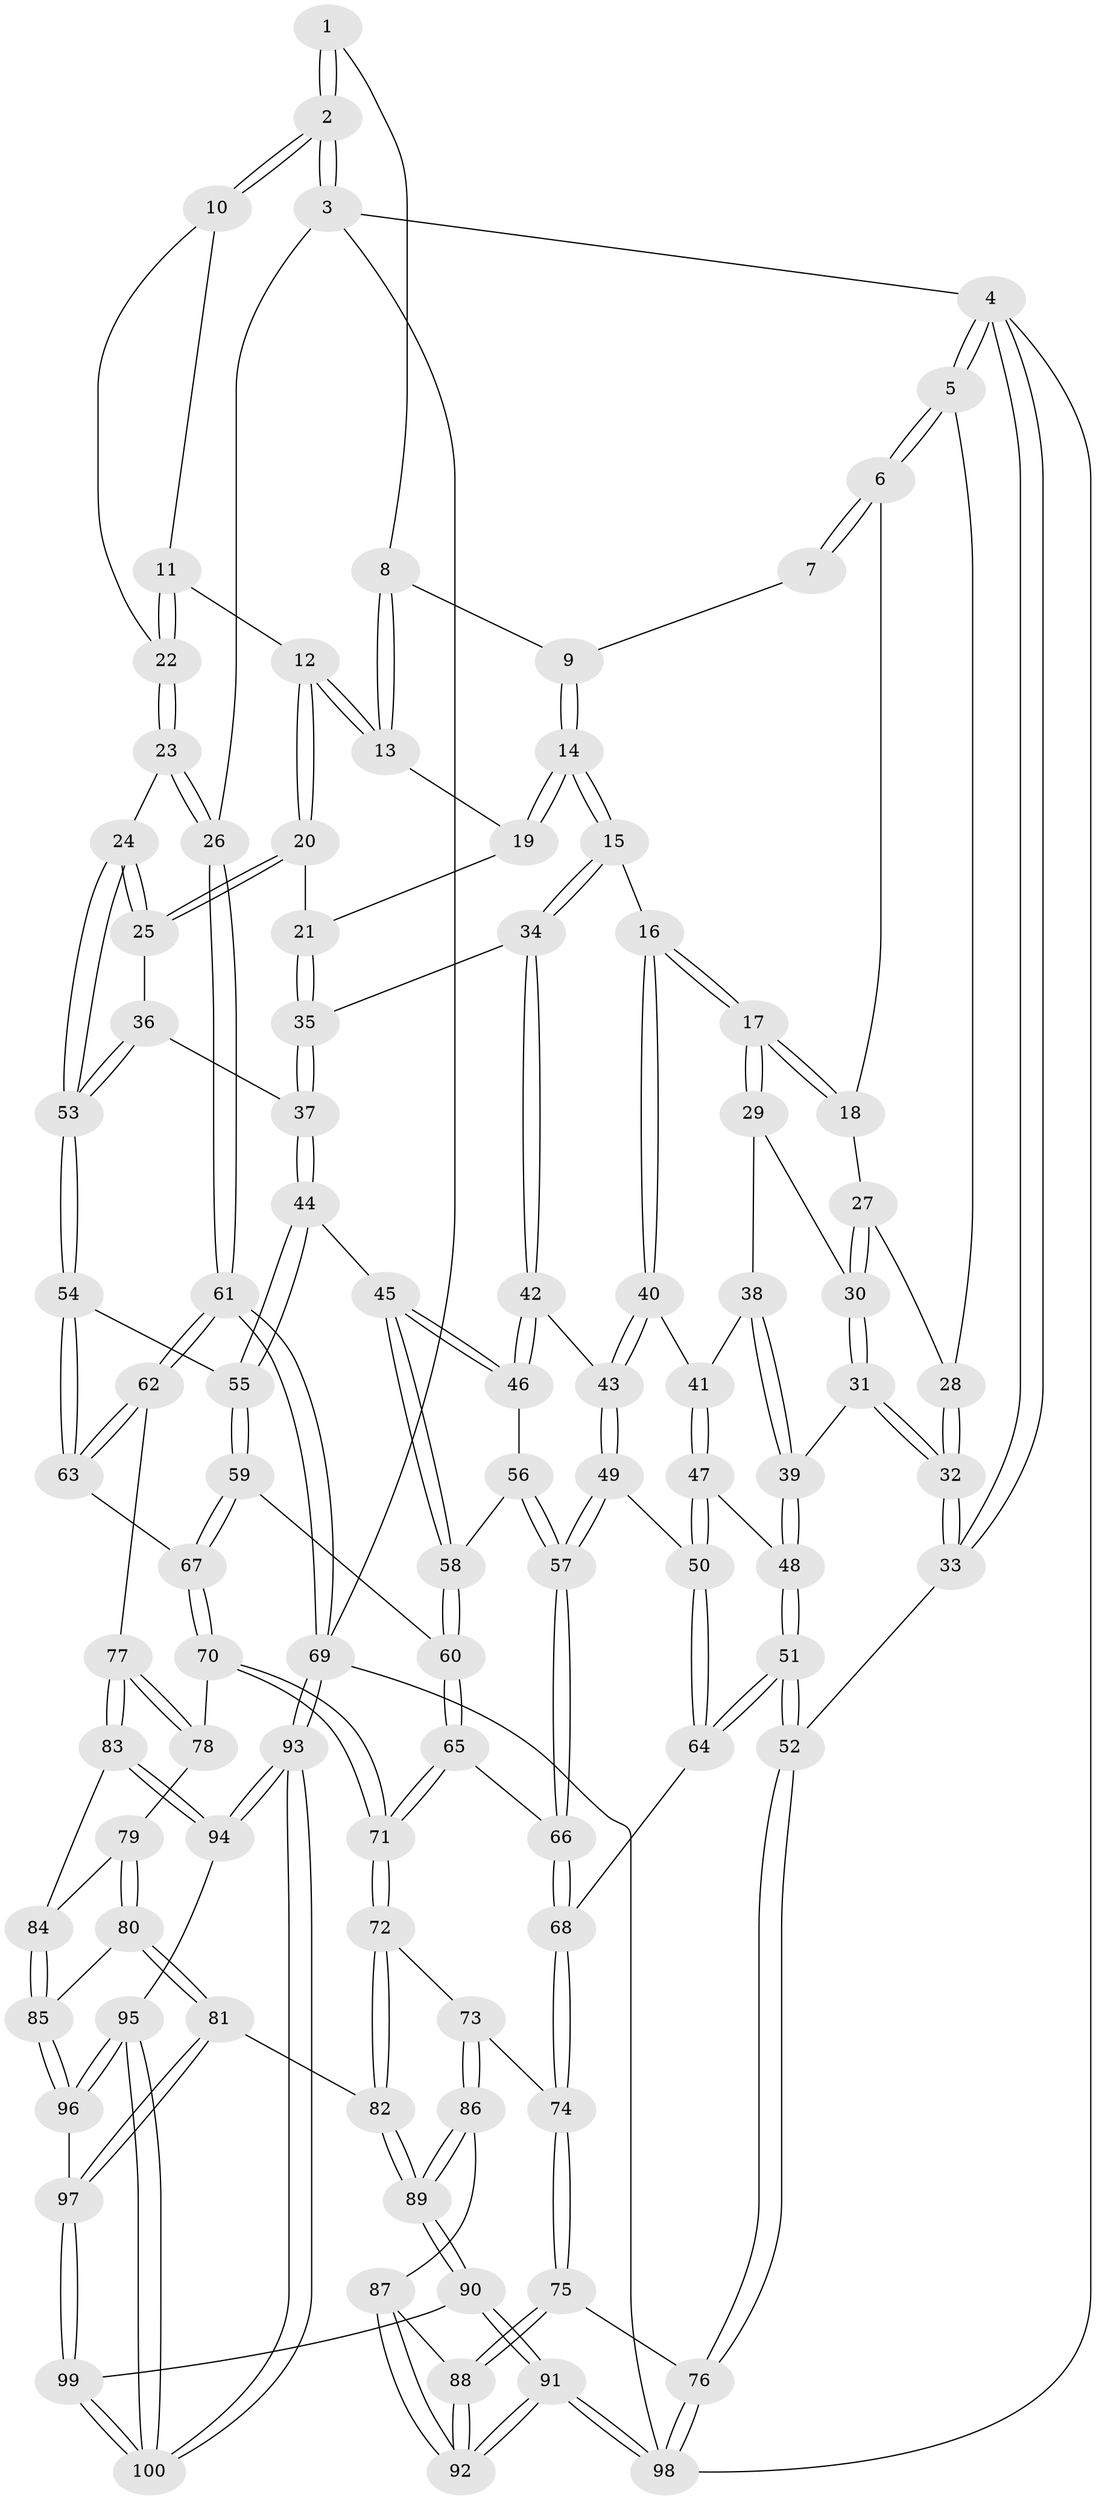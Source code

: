 // Generated by graph-tools (version 1.1) at 2025/03/03/09/25 03:03:13]
// undirected, 100 vertices, 247 edges
graph export_dot {
graph [start="1"]
  node [color=gray90,style=filled];
  1 [pos="+0.7592382911298254+0"];
  2 [pos="+1+0"];
  3 [pos="+1+0"];
  4 [pos="+0+0"];
  5 [pos="+0+0"];
  6 [pos="+0.3011609027184083+0"];
  7 [pos="+0.4443330000397531+0"];
  8 [pos="+0.7438691947633054+0"];
  9 [pos="+0.6310513668978565+0.07923678318540191"];
  10 [pos="+0.90427720058754+0.05236843798628551"];
  11 [pos="+0.8181136735562653+0.11576022825537922"];
  12 [pos="+0.8043460031554457+0.11753416692806826"];
  13 [pos="+0.7753535709699891+0.10073983125511544"];
  14 [pos="+0.6061802368279262+0.16417825407855163"];
  15 [pos="+0.5460985378159887+0.228361011744168"];
  16 [pos="+0.4668946647633647+0.1970278802181118"];
  17 [pos="+0.4429693359865526+0.1777522294225596"];
  18 [pos="+0.312635309796386+0"];
  19 [pos="+0.7657433908506718+0.10652563485366813"];
  20 [pos="+0.8166105737672832+0.21696594921662896"];
  21 [pos="+0.7373169236982067+0.23533984107921424"];
  22 [pos="+0.9030139736689599+0.15599554658080378"];
  23 [pos="+1+0.3211635100644459"];
  24 [pos="+1+0.3400193496278282"];
  25 [pos="+0.940422675136973+0.31985128161751863"];
  26 [pos="+1+0.3103199351440448"];
  27 [pos="+0.1817656982385088+0.12818320551259701"];
  28 [pos="+0.07386942499223141+0.16824896659686434"];
  29 [pos="+0.3267105466358958+0.2508494308047356"];
  30 [pos="+0.1867378153292915+0.2245570745214211"];
  31 [pos="+0.12589448129189407+0.33920914303312366"];
  32 [pos="+0+0.33816936351921284"];
  33 [pos="+0+0.38569686696815353"];
  34 [pos="+0.5917606508537502+0.29104211388327594"];
  35 [pos="+0.6163514414454022+0.3028434602757658"];
  36 [pos="+0.6735911839399175+0.34377900717345167"];
  37 [pos="+0.6550521491869175+0.338743860789694"];
  38 [pos="+0.2933751088772745+0.2949403471813131"];
  39 [pos="+0.17893501814277396+0.36861525527391364"];
  40 [pos="+0.37561933511379814+0.39745644350647713"];
  41 [pos="+0.33892536284758423+0.41337592559710495"];
  42 [pos="+0.5200316180066208+0.42781060702315044"];
  43 [pos="+0.43796964594715976+0.4451482076081177"];
  44 [pos="+0.6626238970217041+0.4908969989631598"];
  45 [pos="+0.635735909145393+0.5032299412437133"];
  46 [pos="+0.523230006046465+0.4481345944108806"];
  47 [pos="+0.26880304200863003+0.4766801168800347"];
  48 [pos="+0.2416398628486439+0.4664394825974228"];
  49 [pos="+0.39015280519329426+0.5703191165594925"];
  50 [pos="+0.3088784124600688+0.5366504591033137"];
  51 [pos="+0+0.6620266683141655"];
  52 [pos="+0+0.6795102014769179"];
  53 [pos="+0.8411397322564312+0.511090361578961"];
  54 [pos="+0.8407753851723754+0.5119875858205672"];
  55 [pos="+0.7307241127328928+0.5633685319731525"];
  56 [pos="+0.5236378836901114+0.4678676979690318"];
  57 [pos="+0.41562351849830975+0.5954838052393598"];
  58 [pos="+0.569697519412948+0.5505230978668265"];
  59 [pos="+0.6998995287934928+0.6374471852411273"];
  60 [pos="+0.5621137074676069+0.5885044435014766"];
  61 [pos="+1+0.7460324825409013"];
  62 [pos="+0.9848774162450116+0.7610219286332295"];
  63 [pos="+0.9319288994991887+0.6997720222312944"];
  64 [pos="+0.20812726038053667+0.6997664779747059"];
  65 [pos="+0.4616254468935972+0.6567738044832928"];
  66 [pos="+0.4422321818987192+0.6418415583498353"];
  67 [pos="+0.7001292711842828+0.6390298387565919"];
  68 [pos="+0.2428784761193259+0.7293585747098335"];
  69 [pos="+1+1"];
  70 [pos="+0.6781570344851737+0.7380487194301698"];
  71 [pos="+0.49574356464703706+0.7642982519396254"];
  72 [pos="+0.48354992699555227+0.796350757291577"];
  73 [pos="+0.3435865735632229+0.8445177400828803"];
  74 [pos="+0.27237712132696784+0.7997918576427461"];
  75 [pos="+0.16533264292156338+0.8957250762129382"];
  76 [pos="+0+0.6856926695297416"];
  77 [pos="+0.9391280140699059+0.7937267432920224"];
  78 [pos="+0.7051233758494234+0.7703459007185427"];
  79 [pos="+0.6970998875787519+0.8402277051552385"];
  80 [pos="+0.6605626917523547+0.8946047176965778"];
  81 [pos="+0.6195093812187755+0.9258301136064025"];
  82 [pos="+0.5130108879488856+0.8653333434389971"];
  83 [pos="+0.9108837205050703+0.8452411600249508"];
  84 [pos="+0.7696920227997808+0.8982110049990976"];
  85 [pos="+0.7542358034632151+0.9507303762300381"];
  86 [pos="+0.34145567329247634+0.8589679074346356"];
  87 [pos="+0.30308537378390504+0.8988436259122184"];
  88 [pos="+0.17518789022255973+0.9506217623631411"];
  89 [pos="+0.4097371334144822+1"];
  90 [pos="+0.40218100135386453+1"];
  91 [pos="+0.152251045992548+1"];
  92 [pos="+0.1652530953406559+1"];
  93 [pos="+0.915050965724679+1"];
  94 [pos="+0.9011688631433443+0.8904212270299154"];
  95 [pos="+0.7633098406082269+0.9870012190104875"];
  96 [pos="+0.759320530999648+0.9787349264877224"];
  97 [pos="+0.6222309619914631+0.9426730582290845"];
  98 [pos="+0+1"];
  99 [pos="+0.6095654897356775+1"];
  100 [pos="+0.7782593594968588+1"];
  1 -- 2;
  1 -- 2;
  1 -- 8;
  2 -- 3;
  2 -- 3;
  2 -- 10;
  2 -- 10;
  3 -- 4;
  3 -- 26;
  3 -- 69;
  4 -- 5;
  4 -- 5;
  4 -- 33;
  4 -- 33;
  4 -- 98;
  5 -- 6;
  5 -- 6;
  5 -- 28;
  6 -- 7;
  6 -- 7;
  6 -- 18;
  7 -- 9;
  8 -- 9;
  8 -- 13;
  8 -- 13;
  9 -- 14;
  9 -- 14;
  10 -- 11;
  10 -- 22;
  11 -- 12;
  11 -- 22;
  11 -- 22;
  12 -- 13;
  12 -- 13;
  12 -- 20;
  12 -- 20;
  13 -- 19;
  14 -- 15;
  14 -- 15;
  14 -- 19;
  14 -- 19;
  15 -- 16;
  15 -- 34;
  15 -- 34;
  16 -- 17;
  16 -- 17;
  16 -- 40;
  16 -- 40;
  17 -- 18;
  17 -- 18;
  17 -- 29;
  17 -- 29;
  18 -- 27;
  19 -- 21;
  20 -- 21;
  20 -- 25;
  20 -- 25;
  21 -- 35;
  21 -- 35;
  22 -- 23;
  22 -- 23;
  23 -- 24;
  23 -- 26;
  23 -- 26;
  24 -- 25;
  24 -- 25;
  24 -- 53;
  24 -- 53;
  25 -- 36;
  26 -- 61;
  26 -- 61;
  27 -- 28;
  27 -- 30;
  27 -- 30;
  28 -- 32;
  28 -- 32;
  29 -- 30;
  29 -- 38;
  30 -- 31;
  30 -- 31;
  31 -- 32;
  31 -- 32;
  31 -- 39;
  32 -- 33;
  32 -- 33;
  33 -- 52;
  34 -- 35;
  34 -- 42;
  34 -- 42;
  35 -- 37;
  35 -- 37;
  36 -- 37;
  36 -- 53;
  36 -- 53;
  37 -- 44;
  37 -- 44;
  38 -- 39;
  38 -- 39;
  38 -- 41;
  39 -- 48;
  39 -- 48;
  40 -- 41;
  40 -- 43;
  40 -- 43;
  41 -- 47;
  41 -- 47;
  42 -- 43;
  42 -- 46;
  42 -- 46;
  43 -- 49;
  43 -- 49;
  44 -- 45;
  44 -- 55;
  44 -- 55;
  45 -- 46;
  45 -- 46;
  45 -- 58;
  45 -- 58;
  46 -- 56;
  47 -- 48;
  47 -- 50;
  47 -- 50;
  48 -- 51;
  48 -- 51;
  49 -- 50;
  49 -- 57;
  49 -- 57;
  50 -- 64;
  50 -- 64;
  51 -- 52;
  51 -- 52;
  51 -- 64;
  51 -- 64;
  52 -- 76;
  52 -- 76;
  53 -- 54;
  53 -- 54;
  54 -- 55;
  54 -- 63;
  54 -- 63;
  55 -- 59;
  55 -- 59;
  56 -- 57;
  56 -- 57;
  56 -- 58;
  57 -- 66;
  57 -- 66;
  58 -- 60;
  58 -- 60;
  59 -- 60;
  59 -- 67;
  59 -- 67;
  60 -- 65;
  60 -- 65;
  61 -- 62;
  61 -- 62;
  61 -- 69;
  61 -- 69;
  62 -- 63;
  62 -- 63;
  62 -- 77;
  63 -- 67;
  64 -- 68;
  65 -- 66;
  65 -- 71;
  65 -- 71;
  66 -- 68;
  66 -- 68;
  67 -- 70;
  67 -- 70;
  68 -- 74;
  68 -- 74;
  69 -- 93;
  69 -- 93;
  69 -- 98;
  70 -- 71;
  70 -- 71;
  70 -- 78;
  71 -- 72;
  71 -- 72;
  72 -- 73;
  72 -- 82;
  72 -- 82;
  73 -- 74;
  73 -- 86;
  73 -- 86;
  74 -- 75;
  74 -- 75;
  75 -- 76;
  75 -- 88;
  75 -- 88;
  76 -- 98;
  76 -- 98;
  77 -- 78;
  77 -- 78;
  77 -- 83;
  77 -- 83;
  78 -- 79;
  79 -- 80;
  79 -- 80;
  79 -- 84;
  80 -- 81;
  80 -- 81;
  80 -- 85;
  81 -- 82;
  81 -- 97;
  81 -- 97;
  82 -- 89;
  82 -- 89;
  83 -- 84;
  83 -- 94;
  83 -- 94;
  84 -- 85;
  84 -- 85;
  85 -- 96;
  85 -- 96;
  86 -- 87;
  86 -- 89;
  86 -- 89;
  87 -- 88;
  87 -- 92;
  87 -- 92;
  88 -- 92;
  88 -- 92;
  89 -- 90;
  89 -- 90;
  90 -- 91;
  90 -- 91;
  90 -- 99;
  91 -- 92;
  91 -- 92;
  91 -- 98;
  91 -- 98;
  93 -- 94;
  93 -- 94;
  93 -- 100;
  93 -- 100;
  94 -- 95;
  95 -- 96;
  95 -- 96;
  95 -- 100;
  95 -- 100;
  96 -- 97;
  97 -- 99;
  97 -- 99;
  99 -- 100;
  99 -- 100;
}
